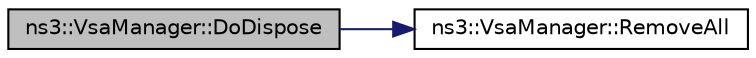 digraph "ns3::VsaManager::DoDispose"
{
  edge [fontname="Helvetica",fontsize="10",labelfontname="Helvetica",labelfontsize="10"];
  node [fontname="Helvetica",fontsize="10",shape=record];
  rankdir="LR";
  Node1 [label="ns3::VsaManager::DoDispose",height=0.2,width=0.4,color="black", fillcolor="grey75", style="filled", fontcolor="black"];
  Node1 -> Node2 [color="midnightblue",fontsize="10",style="solid"];
  Node2 [label="ns3::VsaManager::RemoveAll",height=0.2,width=0.4,color="black", fillcolor="white", style="filled",URL="$de/d6e/classns3_1_1VsaManager.html#ac27455a3d1a998d8ddd69029cd9a73cf"];
}
